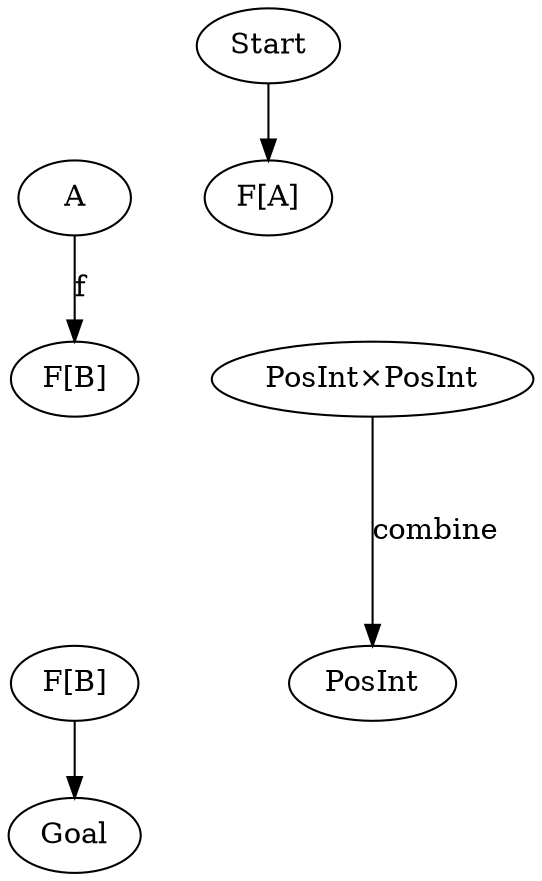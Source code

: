 digraph {
    Start[class="extremity"]
    Goal[class="extremity"]

    FA[label="F[A]" group="upper" class="start"]
    A[group="upper" class="disabled"]
    FB[label="F[B]" group="upper"]
    B[group="upper" style="invis"]
    FB2[label="F[B]" group="upper" class="goal"]
    XX[label="PosInt×PosInt" group="lower" class="disabled"]
    X[group="lower" label="PosInt" class="disabled"]


    {
        rank=same
        A -> FA[dir="back" style="invis"]
    }


    {
        rank=same
        FB -> XX[style="invis"]
    }

    {
        rank=same
        FB2 -> X[dir="back" style="invis"]
    }

    FA -> XX[style="invis"]
    A -> FB[label="f" class="disabled"]
    XX -> X[label="combine" class="disabled"]
    FB -> B[style="invis" class="disabled"]
    B  -> FB2[style="invis"]

    Start -> FA[class="start"]
    FB2 -> Goal[class="goal"]
}
